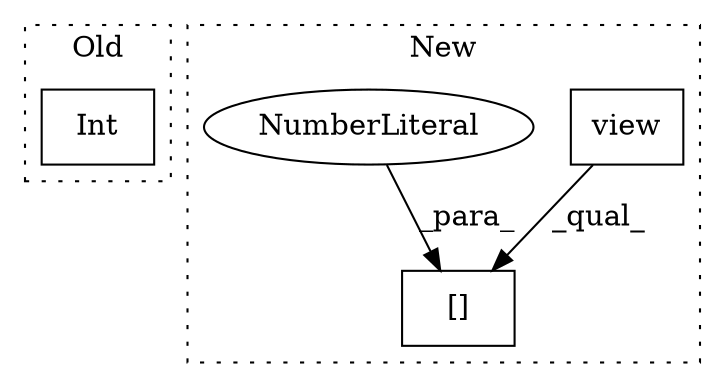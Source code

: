 digraph G {
subgraph cluster0 {
1 [label="Int" a="32" s="3865,3891" l="4,1" shape="box"];
label = "Old";
style="dotted";
}
subgraph cluster1 {
2 [label="view" a="32" s="3795,3819" l="5,1" shape="box"];
3 [label="[]" a="2" s="3965,3990" l="24,1" shape="box"];
4 [label="NumberLiteral" a="34" s="3989" l="1" shape="ellipse"];
label = "New";
style="dotted";
}
2 -> 3 [label="_qual_"];
4 -> 3 [label="_para_"];
}